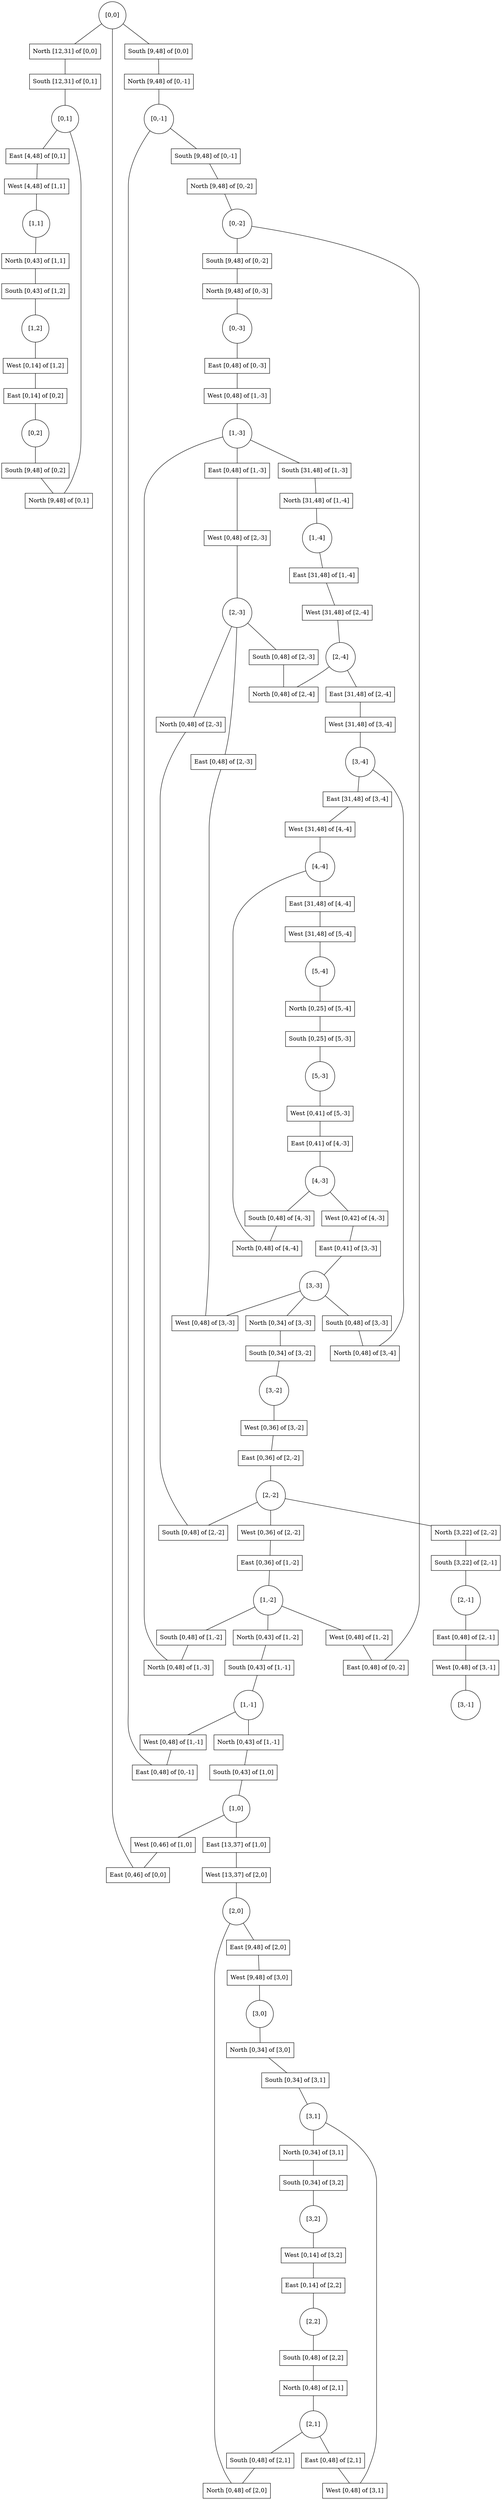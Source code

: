 graph G {
	node [shape="circle"]
	0[label="[0,0]"]
	1[label="North [12,31] of [0,0]",shape="box"]
	2[label="East [0,46] of [0,0]",shape="box"]
	3[label="South [9,48] of [0,0]",shape="box"]
	4[label="North [9,48] of [0,-1]",shape="box"]
	5[label="East [0,48] of [0,-1]",shape="box"]
	6[label="South [9,48] of [0,-1]",shape="box"]
	7[label="[0,-1]"]
	8[label="North [9,48] of [0,-2]",shape="box"]
	9[label="East [0,48] of [0,-2]",shape="box"]
	10[label="South [9,48] of [0,-2]",shape="box"]
	11[label="[0,-2]"]
	12[label="North [9,48] of [0,-3]",shape="box"]
	13[label="East [0,48] of [0,-3]",shape="box"]
	14[label="[0,-3]"]
	15[label="North [0,48] of [1,-3]",shape="box"]
	16[label="East [0,48] of [1,-3]",shape="box"]
	17[label="South [31,48] of [1,-3]",shape="box"]
	18[label="West [0,48] of [1,-3]",shape="box"]
	19[label="[1,-3]"]
	20[label="North [31,48] of [1,-4]",shape="box"]
	21[label="East [31,48] of [1,-4]",shape="box"]
	22[label="[1,-4]"]
	23[label="North [0,48] of [2,-4]",shape="box"]
	24[label="East [31,48] of [2,-4]",shape="box"]
	25[label="West [31,48] of [2,-4]",shape="box"]
	26[label="[2,-4]"]
	27[label="North [0,48] of [3,-4]",shape="box"]
	28[label="East [31,48] of [3,-4]",shape="box"]
	29[label="West [31,48] of [3,-4]",shape="box"]
	30[label="[3,-4]"]
	31[label="North [0,48] of [4,-4]",shape="box"]
	32[label="East [31,48] of [4,-4]",shape="box"]
	33[label="West [31,48] of [4,-4]",shape="box"]
	34[label="[4,-4]"]
	35[label="North [0,25] of [5,-4]",shape="box"]
	36[label="West [31,48] of [5,-4]",shape="box"]
	37[label="[5,-4]"]
	38[label="South [0,25] of [5,-3]",shape="box"]
	39[label="West [0,41] of [5,-3]",shape="box"]
	40[label="[5,-3]"]
	41[label="East [0,41] of [4,-3]",shape="box"]
	42[label="South [0,48] of [4,-3]",shape="box"]
	43[label="West [0,42] of [4,-3]",shape="box"]
	44[label="[4,-3]"]
	45[label="North [0,34] of [3,-3]",shape="box"]
	46[label="East [0,41] of [3,-3]",shape="box"]
	47[label="South [0,48] of [3,-3]",shape="box"]
	48[label="West [0,48] of [3,-3]",shape="box"]
	49[label="[3,-3]"]
	50[label="South [0,34] of [3,-2]",shape="box"]
	51[label="West [0,36] of [3,-2]",shape="box"]
	52[label="[3,-2]"]
	53[label="North [3,22] of [2,-2]",shape="box"]
	54[label="East [0,36] of [2,-2]",shape="box"]
	55[label="South [0,48] of [2,-2]",shape="box"]
	56[label="West [0,36] of [2,-2]",shape="box"]
	57[label="[2,-2]"]
	58[label="North [0,43] of [1,-2]",shape="box"]
	59[label="East [0,36] of [1,-2]",shape="box"]
	60[label="South [0,48] of [1,-2]",shape="box"]
	61[label="West [0,48] of [1,-2]",shape="box"]
	62[label="[1,-2]"]
	63[label="North [0,43] of [1,-1]",shape="box"]
	64[label="South [0,43] of [1,-1]",shape="box"]
	65[label="West [0,48] of [1,-1]",shape="box"]
	66[label="[1,-1]"]
	67[label="East [13,37] of [1,0]",shape="box"]
	68[label="South [0,43] of [1,0]",shape="box"]
	69[label="West [0,46] of [1,0]",shape="box"]
	70[label="[1,0]"]
	71[label="North [0,48] of [2,0]",shape="box"]
	72[label="East [9,48] of [2,0]",shape="box"]
	73[label="West [13,37] of [2,0]",shape="box"]
	74[label="[2,0]"]
	75[label="North [0,34] of [3,0]",shape="box"]
	76[label="West [9,48] of [3,0]",shape="box"]
	77[label="[3,0]"]
	78[label="North [0,34] of [3,1]",shape="box"]
	79[label="South [0,34] of [3,1]",shape="box"]
	80[label="West [0,48] of [3,1]",shape="box"]
	81[label="[3,1]"]
	82[label="South [0,34] of [3,2]",shape="box"]
	83[label="West [0,14] of [3,2]",shape="box"]
	84[label="[3,2]"]
	85[label="East [0,14] of [2,2]",shape="box"]
	86[label="South [0,48] of [2,2]",shape="box"]
	87[label="[2,2]"]
	88[label="North [0,48] of [2,1]",shape="box"]
	89[label="East [0,48] of [2,1]",shape="box"]
	90[label="South [0,48] of [2,1]",shape="box"]
	91[label="[2,1]"]
	92[label="North [9,48] of [0,1]",shape="box"]
	93[label="East [4,48] of [0,1]",shape="box"]
	94[label="South [12,31] of [0,1]",shape="box"]
	95[label="[0,1]"]
	96[label="North [0,43] of [1,1]",shape="box"]
	97[label="West [4,48] of [1,1]",shape="box"]
	98[label="[1,1]"]
	99[label="South [0,43] of [1,2]",shape="box"]
	100[label="West [0,14] of [1,2]",shape="box"]
	101[label="[1,2]"]
	102[label="East [0,14] of [0,2]",shape="box"]
	103[label="South [9,48] of [0,2]",shape="box"]
	104[label="[0,2]"]
	105[label="North [0,48] of [2,-3]",shape="box"]
	106[label="East [0,48] of [2,-3]",shape="box"]
	107[label="South [0,48] of [2,-3]",shape="box"]
	108[label="West [0,48] of [2,-3]",shape="box"]
	109[label="[2,-3]"]
	110[label="East [0,48] of [2,-1]",shape="box"]
	111[label="South [3,22] of [2,-1]",shape="box"]
	112[label="[2,-1]"]
	113[label="West [0,48] of [3,-1]",shape="box"]
	114[label="[3,-1]"]
	0 -- 1
	0 -- 2
	0 -- 3
	3 -- 4
	4 -- 7
	7 -- 5
	7 -- 6
	6 -- 8
	8 -- 11
	11 -- 9
	11 -- 10
	10 -- 12
	12 -- 14
	14 -- 13
	13 -- 18
	18 -- 19
	19 -- 15
	19 -- 16
	19 -- 17
	17 -- 20
	20 -- 22
	22 -- 21
	21 -- 25
	25 -- 26
	26 -- 23
	26 -- 24
	24 -- 29
	29 -- 30
	30 -- 27
	30 -- 28
	28 -- 33
	33 -- 34
	34 -- 31
	34 -- 32
	32 -- 36
	36 -- 37
	37 -- 35
	35 -- 38
	38 -- 40
	40 -- 39
	39 -- 41
	41 -- 44
	44 -- 42
	42 -- 31
	44 -- 43
	43 -- 46
	46 -- 49
	49 -- 45
	49 -- 47
	47 -- 27
	49 -- 48
	45 -- 50
	50 -- 52
	52 -- 51
	51 -- 54
	54 -- 57
	57 -- 53
	57 -- 55
	57 -- 56
	56 -- 59
	59 -- 62
	62 -- 58
	62 -- 60
	60 -- 15
	62 -- 61
	61 -- 9
	58 -- 64
	64 -- 66
	66 -- 63
	66 -- 65
	65 -- 5
	63 -- 68
	68 -- 70
	70 -- 67
	70 -- 69
	69 -- 2
	67 -- 73
	73 -- 74
	74 -- 71
	74 -- 72
	72 -- 76
	76 -- 77
	77 -- 75
	75 -- 79
	79 -- 81
	81 -- 78
	81 -- 80
	78 -- 82
	82 -- 84
	84 -- 83
	83 -- 85
	85 -- 87
	87 -- 86
	86 -- 88
	88 -- 91
	91 -- 89
	89 -- 80
	91 -- 90
	90 -- 71
	1 -- 94
	94 -- 95
	95 -- 92
	95 -- 93
	93 -- 97
	97 -- 98
	98 -- 96
	96 -- 99
	99 -- 101
	101 -- 100
	100 -- 102
	102 -- 104
	104 -- 103
	103 -- 92
	16 -- 108
	108 -- 109
	109 -- 105
	105 -- 55
	109 -- 106
	106 -- 48
	109 -- 107
	107 -- 23
	53 -- 111
	111 -- 112
	112 -- 110
	110 -- 113
	113 -- 114
}
